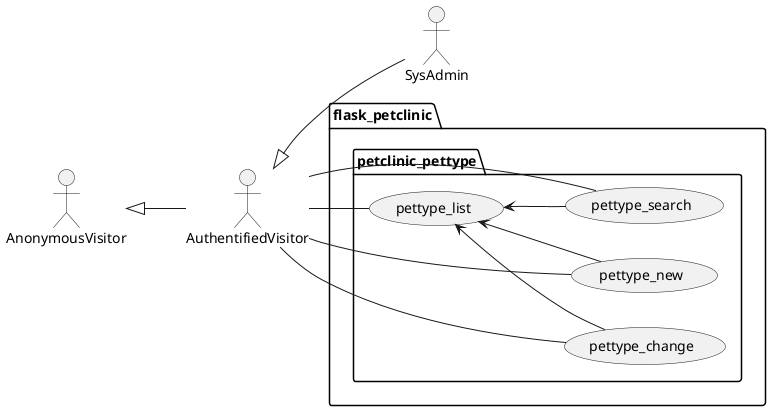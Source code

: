 @startuml
left to right direction

actor AnonymousVisitor as av
actor AuthentifiedVisitor as au
actor SysAdmin as sa

av <|-- au
au <|-- sa

package flask_petclinic {

    package petclinic_pettype {
        usecase pettype_search as uc4000
        usecase pettype_list as uc4001
        usecase pettype_new as uc4002
        usecase pettype_change as uc4003

        au -- uc4000
        au -- uc4001
        au -- uc4002
        au -- uc4003

        uc4001 <-- uc4000
        uc4001 <-- uc4002
        uc4001 <-- uc4003
    }
}
@enduml
